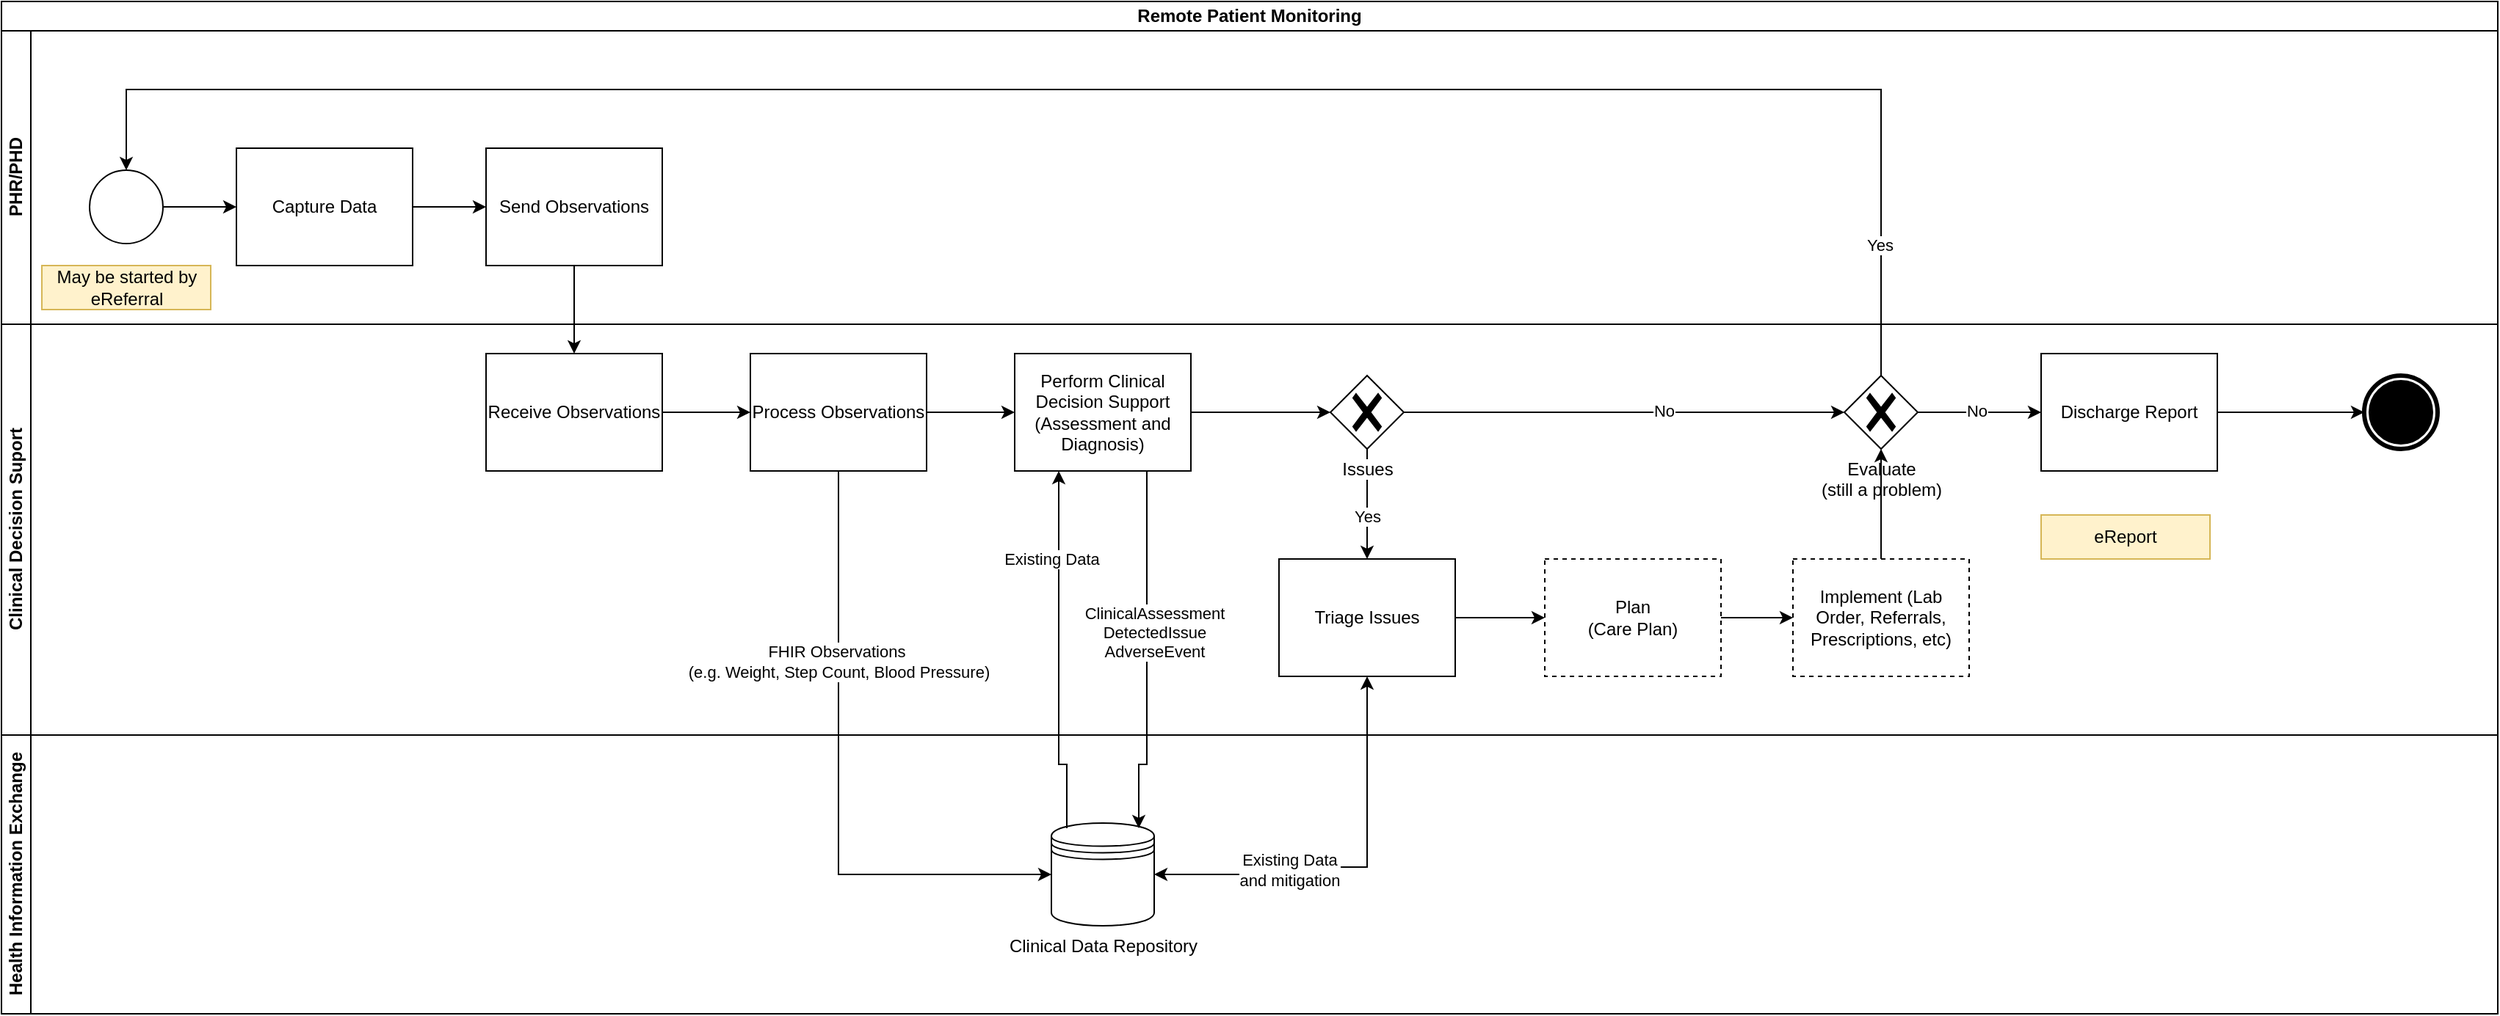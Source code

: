 <mxfile version="26.1.0">
  <diagram name="Page-1" id="9s_fkskkzxXWI4V7XGYr">
    <mxGraphModel grid="1" page="1" gridSize="10" guides="1" tooltips="1" connect="1" arrows="1" fold="1" pageScale="1" pageWidth="827" pageHeight="1169" math="0" shadow="0">
      <root>
        <mxCell id="0" />
        <mxCell id="1" parent="0" />
        <mxCell id="RMdziG6QxaL6qYT7HOpn-1" value="Remote Patient Monitoring" style="swimlane;html=1;childLayout=stackLayout;resizeParent=1;resizeParentMax=0;horizontal=1;startSize=20;horizontalStack=0;whiteSpace=wrap;" vertex="1" parent="1">
          <mxGeometry x="100" y="100" width="1700" height="690" as="geometry" />
        </mxCell>
        <mxCell id="RMdziG6QxaL6qYT7HOpn-2" value="PHR/PHD" style="swimlane;html=1;startSize=20;horizontal=0;" vertex="1" parent="RMdziG6QxaL6qYT7HOpn-1">
          <mxGeometry y="20" width="1700" height="200" as="geometry" />
        </mxCell>
        <mxCell id="RMdziG6QxaL6qYT7HOpn-7" style="edgeStyle=orthogonalEdgeStyle;rounded=0;orthogonalLoop=1;jettySize=auto;html=1;" edge="1" parent="RMdziG6QxaL6qYT7HOpn-2" source="RMdziG6QxaL6qYT7HOpn-5" target="RMdziG6QxaL6qYT7HOpn-6">
          <mxGeometry relative="1" as="geometry" />
        </mxCell>
        <mxCell id="RMdziG6QxaL6qYT7HOpn-5" value="" style="points=[[0.145,0.145,0],[0.5,0,0],[0.855,0.145,0],[1,0.5,0],[0.855,0.855,0],[0.5,1,0],[0.145,0.855,0],[0,0.5,0]];shape=mxgraph.bpmn.event;html=1;verticalLabelPosition=bottom;labelBackgroundColor=#ffffff;verticalAlign=top;align=center;perimeter=ellipsePerimeter;outlineConnect=0;aspect=fixed;outline=standard;symbol=general;" vertex="1" parent="RMdziG6QxaL6qYT7HOpn-2">
          <mxGeometry x="60" y="95" width="50" height="50" as="geometry" />
        </mxCell>
        <mxCell id="RMdziG6QxaL6qYT7HOpn-9" style="edgeStyle=orthogonalEdgeStyle;rounded=0;orthogonalLoop=1;jettySize=auto;html=1;" edge="1" parent="RMdziG6QxaL6qYT7HOpn-2" source="RMdziG6QxaL6qYT7HOpn-6" target="RMdziG6QxaL6qYT7HOpn-8">
          <mxGeometry relative="1" as="geometry" />
        </mxCell>
        <mxCell id="RMdziG6QxaL6qYT7HOpn-6" value="Capture Data" style="points=[[0.25,0,0],[0.5,0,0],[0.75,0,0],[1,0.25,0],[1,0.5,0],[1,0.75,0],[0.75,1,0],[0.5,1,0],[0.25,1,0],[0,0.75,0],[0,0.5,0],[0,0.25,0]];shape=mxgraph.bpmn.task2;whiteSpace=wrap;rectStyle=rounded;size=10;html=1;container=1;expand=0;collapsible=0;taskMarker=service;" vertex="1" parent="RMdziG6QxaL6qYT7HOpn-2">
          <mxGeometry x="160" y="80" width="120" height="80" as="geometry" />
        </mxCell>
        <mxCell id="RMdziG6QxaL6qYT7HOpn-8" value="Send Observations" style="points=[[0.25,0,0],[0.5,0,0],[0.75,0,0],[1,0.25,0],[1,0.5,0],[1,0.75,0],[0.75,1,0],[0.5,1,0],[0.25,1,0],[0,0.75,0],[0,0.5,0],[0,0.25,0]];shape=mxgraph.bpmn.task2;whiteSpace=wrap;rectStyle=rounded;size=10;html=1;container=1;expand=0;collapsible=0;taskMarker=send;bpmnShapeType=task;" vertex="1" parent="RMdziG6QxaL6qYT7HOpn-2">
          <mxGeometry x="330" y="80" width="120" height="80" as="geometry" />
        </mxCell>
        <mxCell id="RMdziG6QxaL6qYT7HOpn-44" value="May be started by eReferral" style="text;html=1;strokeColor=#d6b656;fillColor=#fff2cc;align=center;verticalAlign=middle;whiteSpace=wrap;rounded=0;" vertex="1" parent="RMdziG6QxaL6qYT7HOpn-2">
          <mxGeometry x="27.5" y="160" width="115" height="30" as="geometry" />
        </mxCell>
        <mxCell id="RMdziG6QxaL6qYT7HOpn-3" value="Clinical Decision Suport" style="swimlane;html=1;startSize=20;horizontal=0;" vertex="1" parent="RMdziG6QxaL6qYT7HOpn-1">
          <mxGeometry y="220" width="1700" height="280" as="geometry" />
        </mxCell>
        <mxCell id="RMdziG6QxaL6qYT7HOpn-10" value="Receive Observations" style="points=[[0.25,0,0],[0.5,0,0],[0.75,0,0],[1,0.25,0],[1,0.5,0],[1,0.75,0],[0.75,1,0],[0.5,1,0],[0.25,1,0],[0,0.75,0],[0,0.5,0],[0,0.25,0]];shape=mxgraph.bpmn.task2;whiteSpace=wrap;rectStyle=rounded;size=10;html=1;container=1;expand=0;collapsible=0;taskMarker=receive;bpmnShapeType=task;" vertex="1" parent="RMdziG6QxaL6qYT7HOpn-3">
          <mxGeometry x="330" y="20" width="120" height="80" as="geometry" />
        </mxCell>
        <mxCell id="RMdziG6QxaL6qYT7HOpn-18" style="edgeStyle=orthogonalEdgeStyle;rounded=0;orthogonalLoop=1;jettySize=auto;html=1;" edge="1" parent="RMdziG6QxaL6qYT7HOpn-3" source="RMdziG6QxaL6qYT7HOpn-12" target="RMdziG6QxaL6qYT7HOpn-17">
          <mxGeometry relative="1" as="geometry" />
        </mxCell>
        <mxCell id="RMdziG6QxaL6qYT7HOpn-12" value="Process Observations" style="points=[[0.25,0,0],[0.5,0,0],[0.75,0,0],[1,0.25,0],[1,0.5,0],[1,0.75,0],[0.75,1,0],[0.5,1,0],[0.25,1,0],[0,0.75,0],[0,0.5,0],[0,0.25,0]];shape=mxgraph.bpmn.task2;whiteSpace=wrap;rectStyle=rounded;size=10;html=1;container=1;expand=0;collapsible=0;taskMarker=service;bpmnShapeType=task;" vertex="1" parent="RMdziG6QxaL6qYT7HOpn-3">
          <mxGeometry x="510" y="20" width="120" height="80" as="geometry" />
        </mxCell>
        <mxCell id="RMdziG6QxaL6qYT7HOpn-13" style="edgeStyle=orthogonalEdgeStyle;rounded=0;orthogonalLoop=1;jettySize=auto;html=1;entryX=0;entryY=0.5;entryDx=0;entryDy=0;entryPerimeter=0;" edge="1" parent="RMdziG6QxaL6qYT7HOpn-3" source="RMdziG6QxaL6qYT7HOpn-10" target="RMdziG6QxaL6qYT7HOpn-12">
          <mxGeometry relative="1" as="geometry" />
        </mxCell>
        <mxCell id="RMdziG6QxaL6qYT7HOpn-48" style="edgeStyle=orthogonalEdgeStyle;rounded=0;orthogonalLoop=1;jettySize=auto;html=1;" edge="1" parent="RMdziG6QxaL6qYT7HOpn-3" source="RMdziG6QxaL6qYT7HOpn-17" target="RMdziG6QxaL6qYT7HOpn-47">
          <mxGeometry relative="1" as="geometry" />
        </mxCell>
        <mxCell id="RMdziG6QxaL6qYT7HOpn-17" value="Perform Clinical Decision Support&lt;br&gt;(Assessment and Diagnosis)" style="points=[[0.25,0,0],[0.5,0,0],[0.75,0,0],[1,0.25,0],[1,0.5,0],[1,0.75,0],[0.75,1,0],[0.5,1,0],[0.25,1,0],[0,0.75,0],[0,0.5,0],[0,0.25,0]];shape=mxgraph.bpmn.task2;whiteSpace=wrap;rectStyle=rounded;size=10;html=1;container=1;expand=0;collapsible=0;taskMarker=service;bpmnShapeType=task;" vertex="1" parent="RMdziG6QxaL6qYT7HOpn-3">
          <mxGeometry x="690" y="20" width="120" height="80" as="geometry" />
        </mxCell>
        <mxCell id="RMdziG6QxaL6qYT7HOpn-24" value="Triage Issues" style="points=[[0.25,0,0],[0.5,0,0],[0.75,0,0],[1,0.25,0],[1,0.5,0],[1,0.75,0],[0.75,1,0],[0.5,1,0],[0.25,1,0],[0,0.75,0],[0,0.5,0],[0,0.25,0]];shape=mxgraph.bpmn.task2;whiteSpace=wrap;rectStyle=rounded;size=10;html=1;container=1;expand=0;collapsible=0;taskMarker=user;bpmnShapeType=task;" vertex="1" parent="RMdziG6QxaL6qYT7HOpn-3">
          <mxGeometry x="870" y="160" width="120" height="80" as="geometry" />
        </mxCell>
        <mxCell id="RMdziG6QxaL6qYT7HOpn-30" value="" style="edgeStyle=orthogonalEdgeStyle;rounded=0;orthogonalLoop=1;jettySize=auto;html=1;" edge="1" parent="RMdziG6QxaL6qYT7HOpn-3" source="RMdziG6QxaL6qYT7HOpn-27" target="RMdziG6QxaL6qYT7HOpn-29">
          <mxGeometry relative="1" as="geometry" />
        </mxCell>
        <mxCell id="RMdziG6QxaL6qYT7HOpn-27" value="Plan&lt;br&gt;(Care Plan)" style="points=[[0.25,0,0],[0.5,0,0],[0.75,0,0],[1,0.25,0],[1,0.5,0],[1,0.75,0],[0.75,1,0],[0.5,1,0],[0.25,1,0],[0,0.75,0],[0,0.5,0],[0,0.25,0]];shape=mxgraph.bpmn.task2;whiteSpace=wrap;rectStyle=rounded;size=10;html=1;container=1;expand=0;collapsible=0;taskMarker=user;bpmnShapeType=task;dashed=1;" vertex="1" parent="RMdziG6QxaL6qYT7HOpn-3">
          <mxGeometry x="1051" y="160" width="120" height="80" as="geometry" />
        </mxCell>
        <mxCell id="RMdziG6QxaL6qYT7HOpn-29" value="Implement (Lab Order, Referrals, Prescriptions, etc)" style="points=[[0.25,0,0],[0.5,0,0],[0.75,0,0],[1,0.25,0],[1,0.5,0],[1,0.75,0],[0.75,1,0],[0.5,1,0],[0.25,1,0],[0,0.75,0],[0,0.5,0],[0,0.25,0]];shape=mxgraph.bpmn.task2;whiteSpace=wrap;rectStyle=rounded;size=10;html=1;container=1;expand=0;collapsible=0;taskMarker=user;bpmnShapeType=task;dashed=1;" vertex="1" parent="RMdziG6QxaL6qYT7HOpn-3">
          <mxGeometry x="1220" y="160" width="120" height="80" as="geometry" />
        </mxCell>
        <mxCell id="RMdziG6QxaL6qYT7HOpn-42" style="edgeStyle=orthogonalEdgeStyle;rounded=0;orthogonalLoop=1;jettySize=auto;html=1;" edge="1" parent="RMdziG6QxaL6qYT7HOpn-3" source="RMdziG6QxaL6qYT7HOpn-31" target="RMdziG6QxaL6qYT7HOpn-40">
          <mxGeometry relative="1" as="geometry" />
        </mxCell>
        <mxCell id="RMdziG6QxaL6qYT7HOpn-43" value="No" style="edgeLabel;html=1;align=center;verticalAlign=middle;resizable=0;points=[];" connectable="0" vertex="1" parent="RMdziG6QxaL6qYT7HOpn-42">
          <mxGeometry x="-0.048" y="1" relative="1" as="geometry">
            <mxPoint as="offset" />
          </mxGeometry>
        </mxCell>
        <mxCell id="RMdziG6QxaL6qYT7HOpn-31" value="Evaluate&lt;br&gt;(still a problem)" style="points=[[0.25,0.25,0],[0.5,0,0],[0.75,0.25,0],[1,0.5,0],[0.75,0.75,0],[0.5,1,0],[0.25,0.75,0],[0,0.5,0]];shape=mxgraph.bpmn.gateway2;html=1;verticalLabelPosition=bottom;labelBackgroundColor=#ffffff;verticalAlign=top;align=center;perimeter=rhombusPerimeter;outlineConnect=0;outline=none;symbol=none;gwType=exclusive;" vertex="1" parent="RMdziG6QxaL6qYT7HOpn-3">
          <mxGeometry x="1255" y="35" width="50" height="50" as="geometry" />
        </mxCell>
        <mxCell id="RMdziG6QxaL6qYT7HOpn-32" style="edgeStyle=orthogonalEdgeStyle;rounded=0;orthogonalLoop=1;jettySize=auto;html=1;entryX=0.5;entryY=1;entryDx=0;entryDy=0;entryPerimeter=0;" edge="1" parent="RMdziG6QxaL6qYT7HOpn-3" source="RMdziG6QxaL6qYT7HOpn-29" target="RMdziG6QxaL6qYT7HOpn-31">
          <mxGeometry relative="1" as="geometry" />
        </mxCell>
        <mxCell id="RMdziG6QxaL6qYT7HOpn-34" value="" style="points=[[0.145,0.145,0],[0.5,0,0],[0.855,0.145,0],[1,0.5,0],[0.855,0.855,0],[0.5,1,0],[0.145,0.855,0],[0,0.5,0]];shape=mxgraph.bpmn.event;html=1;verticalLabelPosition=bottom;labelBackgroundColor=#ffffff;verticalAlign=top;align=center;perimeter=ellipsePerimeter;outlineConnect=0;aspect=fixed;outline=end;symbol=terminate;" vertex="1" parent="RMdziG6QxaL6qYT7HOpn-3">
          <mxGeometry x="1609" y="35" width="50" height="50" as="geometry" />
        </mxCell>
        <mxCell id="RMdziG6QxaL6qYT7HOpn-41" value="" style="edgeStyle=orthogonalEdgeStyle;rounded=0;orthogonalLoop=1;jettySize=auto;html=1;" edge="1" parent="RMdziG6QxaL6qYT7HOpn-3" source="RMdziG6QxaL6qYT7HOpn-40" target="RMdziG6QxaL6qYT7HOpn-34">
          <mxGeometry relative="1" as="geometry" />
        </mxCell>
        <mxCell id="RMdziG6QxaL6qYT7HOpn-40" value="Discharge Report" style="points=[[0.25,0,0],[0.5,0,0],[0.75,0,0],[1,0.25,0],[1,0.5,0],[1,0.75,0],[0.75,1,0],[0.5,1,0],[0.25,1,0],[0,0.75,0],[0,0.5,0],[0,0.25,0]];shape=mxgraph.bpmn.task2;whiteSpace=wrap;rectStyle=rounded;size=10;html=1;container=1;expand=0;collapsible=0;taskMarker=send;bpmnShapeType=transaction;isLoopSub=1;" vertex="1" parent="RMdziG6QxaL6qYT7HOpn-3">
          <mxGeometry x="1389" y="20" width="120" height="80" as="geometry" />
        </mxCell>
        <mxCell id="RMdziG6QxaL6qYT7HOpn-45" value="eReport" style="text;html=1;strokeColor=#d6b656;fillColor=#fff2cc;align=center;verticalAlign=middle;whiteSpace=wrap;rounded=0;" vertex="1" parent="RMdziG6QxaL6qYT7HOpn-3">
          <mxGeometry x="1389" y="130" width="115" height="30" as="geometry" />
        </mxCell>
        <mxCell id="RMdziG6QxaL6qYT7HOpn-46" style="edgeStyle=orthogonalEdgeStyle;rounded=0;orthogonalLoop=1;jettySize=auto;html=1;entryX=0;entryY=0.5;entryDx=0;entryDy=0;entryPerimeter=0;" edge="1" parent="RMdziG6QxaL6qYT7HOpn-3" source="RMdziG6QxaL6qYT7HOpn-24" target="RMdziG6QxaL6qYT7HOpn-27">
          <mxGeometry relative="1" as="geometry" />
        </mxCell>
        <mxCell id="RMdziG6QxaL6qYT7HOpn-49" style="edgeStyle=orthogonalEdgeStyle;rounded=0;orthogonalLoop=1;jettySize=auto;html=1;" edge="1" parent="RMdziG6QxaL6qYT7HOpn-3" source="RMdziG6QxaL6qYT7HOpn-47" target="RMdziG6QxaL6qYT7HOpn-24">
          <mxGeometry relative="1" as="geometry" />
        </mxCell>
        <mxCell id="RMdziG6QxaL6qYT7HOpn-50" value="Yes" style="edgeLabel;html=1;align=center;verticalAlign=middle;resizable=0;points=[];" connectable="0" vertex="1" parent="RMdziG6QxaL6qYT7HOpn-49">
          <mxGeometry x="0.227" relative="1" as="geometry">
            <mxPoint as="offset" />
          </mxGeometry>
        </mxCell>
        <mxCell id="RMdziG6QxaL6qYT7HOpn-51" style="edgeStyle=orthogonalEdgeStyle;rounded=0;orthogonalLoop=1;jettySize=auto;html=1;" edge="1" parent="RMdziG6QxaL6qYT7HOpn-3" source="RMdziG6QxaL6qYT7HOpn-47" target="RMdziG6QxaL6qYT7HOpn-31">
          <mxGeometry relative="1" as="geometry" />
        </mxCell>
        <mxCell id="RMdziG6QxaL6qYT7HOpn-52" value="No" style="edgeLabel;html=1;align=center;verticalAlign=middle;resizable=0;points=[];" connectable="0" vertex="1" parent="RMdziG6QxaL6qYT7HOpn-51">
          <mxGeometry x="0.18" y="1" relative="1" as="geometry">
            <mxPoint as="offset" />
          </mxGeometry>
        </mxCell>
        <mxCell id="RMdziG6QxaL6qYT7HOpn-47" value="Issues" style="points=[[0.25,0.25,0],[0.5,0,0],[0.75,0.25,0],[1,0.5,0],[0.75,0.75,0],[0.5,1,0],[0.25,0.75,0],[0,0.5,0]];shape=mxgraph.bpmn.gateway2;html=1;verticalLabelPosition=bottom;labelBackgroundColor=#ffffff;verticalAlign=top;align=center;perimeter=rhombusPerimeter;outlineConnect=0;outline=none;symbol=none;gwType=exclusive;" vertex="1" parent="RMdziG6QxaL6qYT7HOpn-3">
          <mxGeometry x="905" y="35" width="50" height="50" as="geometry" />
        </mxCell>
        <mxCell id="RMdziG6QxaL6qYT7HOpn-4" value="Health Information Exchange" style="swimlane;html=1;startSize=20;horizontal=0;" vertex="1" parent="RMdziG6QxaL6qYT7HOpn-1">
          <mxGeometry y="500" width="1700" height="190" as="geometry" />
        </mxCell>
        <mxCell id="RMdziG6QxaL6qYT7HOpn-14" value="Clinical Data Repository" style="shape=datastore;html=1;labelPosition=center;verticalLabelPosition=bottom;align=center;verticalAlign=top;" vertex="1" parent="RMdziG6QxaL6qYT7HOpn-4">
          <mxGeometry x="715" y="60" width="70" height="70" as="geometry" />
        </mxCell>
        <mxCell id="RMdziG6QxaL6qYT7HOpn-11" style="edgeStyle=orthogonalEdgeStyle;rounded=0;orthogonalLoop=1;jettySize=auto;html=1;" edge="1" parent="RMdziG6QxaL6qYT7HOpn-1" source="RMdziG6QxaL6qYT7HOpn-8" target="RMdziG6QxaL6qYT7HOpn-10">
          <mxGeometry relative="1" as="geometry" />
        </mxCell>
        <mxCell id="RMdziG6QxaL6qYT7HOpn-15" style="edgeStyle=orthogonalEdgeStyle;rounded=0;orthogonalLoop=1;jettySize=auto;html=1;entryX=0;entryY=0.5;entryDx=0;entryDy=0;" edge="1" parent="RMdziG6QxaL6qYT7HOpn-1" source="RMdziG6QxaL6qYT7HOpn-12" target="RMdziG6QxaL6qYT7HOpn-14">
          <mxGeometry relative="1" as="geometry">
            <Array as="points">
              <mxPoint x="570" y="595" />
            </Array>
          </mxGeometry>
        </mxCell>
        <mxCell id="RMdziG6QxaL6qYT7HOpn-16" value="FHIR Observations&amp;nbsp;&lt;br&gt;(e.g. Weight, Step Count, Blood Pressure)" style="edgeLabel;html=1;align=center;verticalAlign=middle;resizable=0;points=[];" connectable="0" vertex="1" parent="RMdziG6QxaL6qYT7HOpn-15">
          <mxGeometry x="-0.12" y="1" relative="1" as="geometry">
            <mxPoint x="-1" y="-55" as="offset" />
          </mxGeometry>
        </mxCell>
        <mxCell id="RMdziG6QxaL6qYT7HOpn-20" style="edgeStyle=orthogonalEdgeStyle;rounded=0;orthogonalLoop=1;jettySize=auto;html=1;entryX=0.25;entryY=1;entryDx=0;entryDy=0;entryPerimeter=0;exitX=0.15;exitY=0.05;exitDx=0;exitDy=0;exitPerimeter=0;" edge="1" parent="RMdziG6QxaL6qYT7HOpn-1" source="RMdziG6QxaL6qYT7HOpn-14" target="RMdziG6QxaL6qYT7HOpn-17">
          <mxGeometry relative="1" as="geometry">
            <Array as="points">
              <mxPoint x="726" y="520" />
              <mxPoint x="720" y="520" />
            </Array>
          </mxGeometry>
        </mxCell>
        <mxCell id="RMdziG6QxaL6qYT7HOpn-21" value="Existing Data" style="edgeLabel;html=1;align=center;verticalAlign=middle;resizable=0;points=[];" connectable="0" vertex="1" parent="RMdziG6QxaL6qYT7HOpn-20">
          <mxGeometry x="0.208" y="1" relative="1" as="geometry">
            <mxPoint x="-4" y="-39" as="offset" />
          </mxGeometry>
        </mxCell>
        <mxCell id="RMdziG6QxaL6qYT7HOpn-22" style="edgeStyle=orthogonalEdgeStyle;rounded=0;orthogonalLoop=1;jettySize=auto;html=1;exitX=0.75;exitY=1;exitDx=0;exitDy=0;exitPerimeter=0;entryX=0.85;entryY=0.05;entryDx=0;entryDy=0;entryPerimeter=0;" edge="1" parent="RMdziG6QxaL6qYT7HOpn-1" source="RMdziG6QxaL6qYT7HOpn-17" target="RMdziG6QxaL6qYT7HOpn-14">
          <mxGeometry relative="1" as="geometry">
            <mxPoint x="840" y="550" as="targetPoint" />
            <Array as="points">
              <mxPoint x="780" y="520" />
              <mxPoint x="775" y="520" />
            </Array>
          </mxGeometry>
        </mxCell>
        <mxCell id="RMdziG6QxaL6qYT7HOpn-23" value="ClinicalAssessment&lt;br&gt;DetectedIssue&lt;br&gt;AdverseEvent" style="edgeLabel;html=1;align=center;verticalAlign=middle;resizable=0;points=[];" connectable="0" vertex="1" parent="RMdziG6QxaL6qYT7HOpn-22">
          <mxGeometry x="-0.503" y="2" relative="1" as="geometry">
            <mxPoint x="3" y="48" as="offset" />
          </mxGeometry>
        </mxCell>
        <mxCell id="RMdziG6QxaL6qYT7HOpn-33" style="edgeStyle=orthogonalEdgeStyle;rounded=0;orthogonalLoop=1;jettySize=auto;html=1;exitX=0.5;exitY=0;exitDx=0;exitDy=0;exitPerimeter=0;" edge="1" parent="RMdziG6QxaL6qYT7HOpn-1" source="RMdziG6QxaL6qYT7HOpn-31" target="RMdziG6QxaL6qYT7HOpn-5">
          <mxGeometry relative="1" as="geometry">
            <Array as="points">
              <mxPoint x="1280" y="60" />
              <mxPoint x="85" y="60" />
            </Array>
          </mxGeometry>
        </mxCell>
        <mxCell id="RMdziG6QxaL6qYT7HOpn-36" value="Yes" style="edgeLabel;html=1;align=center;verticalAlign=middle;resizable=0;points=[];" connectable="0" vertex="1" parent="RMdziG6QxaL6qYT7HOpn-33">
          <mxGeometry x="-0.877" y="1" relative="1" as="geometry">
            <mxPoint as="offset" />
          </mxGeometry>
        </mxCell>
        <mxCell id="RMdziG6QxaL6qYT7HOpn-38" style="edgeStyle=orthogonalEdgeStyle;rounded=0;orthogonalLoop=1;jettySize=auto;html=1;startArrow=classic;startFill=1;" edge="1" parent="RMdziG6QxaL6qYT7HOpn-1" source="RMdziG6QxaL6qYT7HOpn-14">
          <mxGeometry relative="1" as="geometry">
            <mxPoint x="930" y="460" as="targetPoint" />
            <Array as="points">
              <mxPoint x="860" y="595" />
              <mxPoint x="860" y="590" />
              <mxPoint x="930" y="590" />
            </Array>
          </mxGeometry>
        </mxCell>
        <mxCell id="RMdziG6QxaL6qYT7HOpn-39" value="Existing Data &lt;br&gt;and mitigation" style="edgeLabel;html=1;align=center;verticalAlign=middle;resizable=0;points=[];" connectable="0" vertex="1" parent="RMdziG6QxaL6qYT7HOpn-38">
          <mxGeometry x="-0.307" y="-2" relative="1" as="geometry">
            <mxPoint as="offset" />
          </mxGeometry>
        </mxCell>
      </root>
    </mxGraphModel>
  </diagram>
</mxfile>
